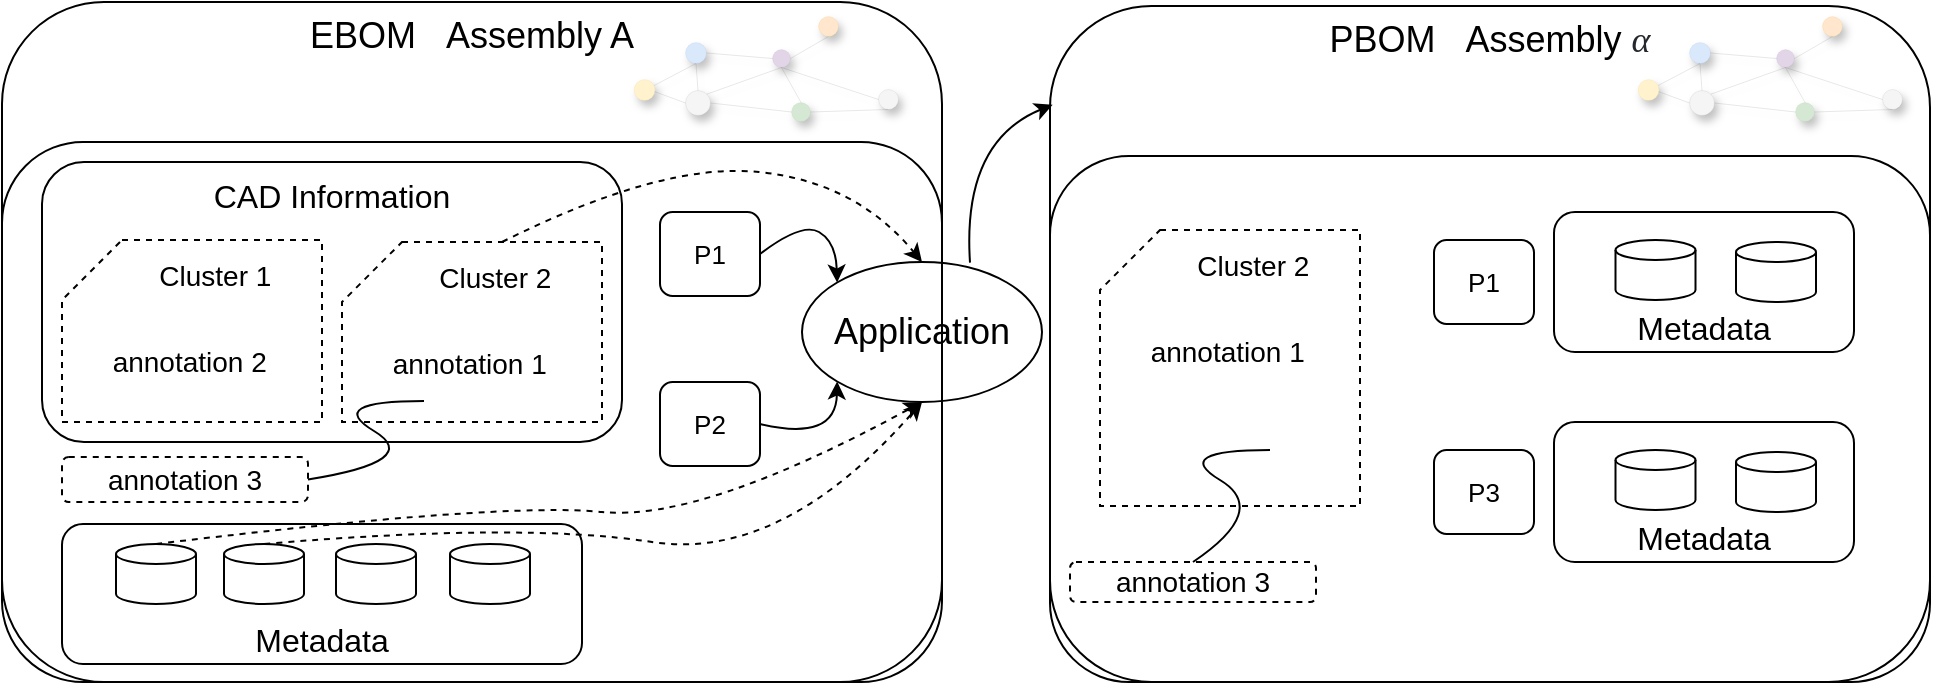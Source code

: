 <mxfile version="18.0.0" type="github">
  <diagram id="kZA55Ri5l6qM_A8G7Y4E" name="Page-1">
    <mxGraphModel dx="1550" dy="779" grid="1" gridSize="10" guides="1" tooltips="1" connect="1" arrows="1" fold="1" page="1" pageScale="1" pageWidth="827" pageHeight="1169" math="0" shadow="0">
      <root>
        <mxCell id="0" />
        <mxCell id="1" parent="0" />
        <mxCell id="lDiaifbI5lFIjhtOzj-N-2" value="EBOM&amp;nbsp; &amp;nbsp;Assembly A" style="rounded=1;whiteSpace=wrap;html=1;fontSize=18;verticalAlign=top;fillColor=none;" parent="1" vertex="1">
          <mxGeometry x="60" y="170" width="470" height="340" as="geometry" />
        </mxCell>
        <mxCell id="lDiaifbI5lFIjhtOzj-N-33" value="" style="rounded=1;whiteSpace=wrap;html=1;shadow=0;fontSize=18;strokeWidth=1;verticalAlign=top;fillColor=none;" parent="1" vertex="1">
          <mxGeometry x="60" y="240" width="470" height="270" as="geometry" />
        </mxCell>
        <mxCell id="lDiaifbI5lFIjhtOzj-N-34" value="&lt;font style=&quot;font-size: 16px&quot;&gt;CAD Information&lt;/font&gt;" style="rounded=1;whiteSpace=wrap;html=1;shadow=0;fontSize=18;strokeWidth=1;verticalAlign=top;fillColor=none;" parent="1" vertex="1">
          <mxGeometry x="80" y="250" width="290" height="140" as="geometry" />
        </mxCell>
        <mxCell id="lDiaifbI5lFIjhtOzj-N-35" value="&lt;font&gt;&lt;span style=&quot;font-size: 14px&quot;&gt;&amp;nbsp; &amp;nbsp; &amp;nbsp; Cluster 2&lt;/span&gt;&lt;br&gt;&lt;br&gt;&lt;div style=&quot;text-align: left&quot;&gt;&lt;span style=&quot;font-size: 14px&quot;&gt;annotation 1&lt;/span&gt;&lt;/div&gt;&lt;div style=&quot;text-align: left&quot;&gt;&lt;span style=&quot;font-size: 14px&quot;&gt;&lt;br&gt;&lt;/span&gt;&lt;/div&gt;&lt;div style=&quot;text-align: left&quot;&gt;&lt;br&gt;&lt;/div&gt;&lt;/font&gt;" style="shape=card;whiteSpace=wrap;html=1;shadow=0;fontSize=18;strokeWidth=1;verticalAlign=top;dashed=1;" parent="1" vertex="1">
          <mxGeometry x="230" y="290" width="130" height="90" as="geometry" />
        </mxCell>
        <mxCell id="lDiaifbI5lFIjhtOzj-N-36" value="&lt;span style=&quot;font-size: 14px&quot;&gt;&amp;nbsp; &amp;nbsp; &amp;nbsp; Cluster 1&lt;br&gt;&lt;br&gt;&lt;/span&gt;&lt;div style=&quot;text-align: left&quot;&gt;&lt;span style=&quot;font-size: 14px&quot;&gt;annotation 2&lt;/span&gt;&lt;/div&gt;&lt;div&gt;&lt;span style=&quot;font-size: 14px&quot;&gt;&lt;br&gt;&lt;/span&gt;&lt;/div&gt;" style="shape=card;whiteSpace=wrap;html=1;shadow=0;dashed=1;fontSize=18;strokeWidth=1;verticalAlign=top;" parent="1" vertex="1">
          <mxGeometry x="90" y="289" width="130" height="91" as="geometry" />
        </mxCell>
        <mxCell id="lDiaifbI5lFIjhtOzj-N-37" value="Metadata" style="rounded=1;whiteSpace=wrap;html=1;shadow=0;fontSize=16;strokeWidth=1;verticalAlign=bottom;fillColor=none;" parent="1" vertex="1">
          <mxGeometry x="90" y="431" width="260" height="70" as="geometry" />
        </mxCell>
        <mxCell id="lDiaifbI5lFIjhtOzj-N-38" value="" style="strokeWidth=1;html=1;shape=mxgraph.flowchart.database;whiteSpace=wrap;shadow=0;fontSize=18;verticalAlign=top;fillColor=none;" parent="1" vertex="1">
          <mxGeometry x="117" y="441" width="40" height="30" as="geometry" />
        </mxCell>
        <mxCell id="lDiaifbI5lFIjhtOzj-N-39" value="" style="strokeWidth=1;html=1;shape=mxgraph.flowchart.database;whiteSpace=wrap;shadow=0;fontSize=18;verticalAlign=top;fillColor=none;" parent="1" vertex="1">
          <mxGeometry x="171" y="441" width="40" height="30" as="geometry" />
        </mxCell>
        <mxCell id="lDiaifbI5lFIjhtOzj-N-40" value="" style="strokeWidth=1;html=1;shape=mxgraph.flowchart.database;whiteSpace=wrap;shadow=0;fontSize=18;verticalAlign=top;fillColor=none;" parent="1" vertex="1">
          <mxGeometry x="227" y="441" width="40" height="30" as="geometry" />
        </mxCell>
        <mxCell id="lDiaifbI5lFIjhtOzj-N-41" value="" style="strokeWidth=1;html=1;shape=mxgraph.flowchart.database;whiteSpace=wrap;shadow=0;fontSize=18;verticalAlign=top;fillColor=none;" parent="1" vertex="1">
          <mxGeometry x="284" y="441" width="40" height="30" as="geometry" />
        </mxCell>
        <mxCell id="lDiaifbI5lFIjhtOzj-N-43" value="P1" style="rounded=1;whiteSpace=wrap;html=1;shadow=0;fontSize=13;strokeWidth=1;verticalAlign=middle;fillColor=none;" parent="1" vertex="1">
          <mxGeometry x="389" y="275" width="50" height="42" as="geometry" />
        </mxCell>
        <mxCell id="lDiaifbI5lFIjhtOzj-N-44" value="P2" style="rounded=1;whiteSpace=wrap;html=1;shadow=0;fontSize=13;strokeWidth=1;verticalAlign=middle;fillColor=none;" parent="1" vertex="1">
          <mxGeometry x="389" y="360" width="50" height="42" as="geometry" />
        </mxCell>
        <mxCell id="JVT1JrwiCi7vjyfO7Wov-1" value="&lt;font style=&quot;font-size: 18px&quot;&gt;PBOM&amp;nbsp; &amp;nbsp;Assembly&amp;nbsp;&lt;span style=&quot;color: rgb(36 , 41 , 46) ; font-family: &amp;#34;katex_math&amp;#34; ; font-style: italic ; text-align: left&quot;&gt;α&lt;/span&gt;&lt;/font&gt;" style="rounded=1;whiteSpace=wrap;html=1;fontSize=18;verticalAlign=top;fillColor=none;" parent="1" vertex="1">
          <mxGeometry x="584" y="172" width="440" height="338" as="geometry" />
        </mxCell>
        <mxCell id="JVT1JrwiCi7vjyfO7Wov-4" value="" style="ellipse;whiteSpace=wrap;html=1;aspect=fixed;verticalAlign=middle;fillColor=#ffe6cc;strokeColor=#d79b00;spacing=1;strokeWidth=0;shadow=1;" parent="1" vertex="1">
          <mxGeometry x="970" y="177" width="10" height="10" as="geometry" />
        </mxCell>
        <mxCell id="JVT1JrwiCi7vjyfO7Wov-5" value="" style="ellipse;whiteSpace=wrap;html=1;aspect=fixed;verticalAlign=middle;fillColor=#f5f5f5;strokeColor=#666666;fontColor=#333333;spacing=1;strokeWidth=0;shadow=1;" parent="1" vertex="1">
          <mxGeometry x="1000" y="213.5" width="10" height="10" as="geometry" />
        </mxCell>
        <mxCell id="JVT1JrwiCi7vjyfO7Wov-6" value="" style="ellipse;whiteSpace=wrap;html=1;aspect=fixed;verticalAlign=middle;fillColor=#d5e8d4;strokeColor=#82b366;spacing=1;strokeWidth=0;shadow=1;" parent="1" vertex="1">
          <mxGeometry x="956.5" y="220" width="9.5" height="9.5" as="geometry" />
        </mxCell>
        <mxCell id="JVT1JrwiCi7vjyfO7Wov-7" value="" style="ellipse;whiteSpace=wrap;html=1;aspect=fixed;verticalAlign=middle;fillColor=#f5f5f5;strokeColor=#666666;fontColor=#333333;spacing=1;strokeWidth=0;shadow=1;" parent="1" vertex="1">
          <mxGeometry x="903.5" y="214" width="12.5" height="12.5" as="geometry" />
        </mxCell>
        <mxCell id="JVT1JrwiCi7vjyfO7Wov-8" value="" style="ellipse;whiteSpace=wrap;html=1;aspect=fixed;verticalAlign=middle;fillColor=#dae8fc;strokeColor=#6c8ebf;spacing=1;strokeWidth=0;shadow=1;" parent="1" vertex="1">
          <mxGeometry x="903.5" y="190" width="10.5" height="10.5" as="geometry" />
        </mxCell>
        <mxCell id="JVT1JrwiCi7vjyfO7Wov-10" value="" style="ellipse;whiteSpace=wrap;html=1;aspect=fixed;verticalAlign=middle;fillColor=#e1d5e7;strokeColor=#9673a6;spacing=1;strokeWidth=0;shadow=1;" parent="1" vertex="1">
          <mxGeometry x="947" y="193.5" width="9" height="9" as="geometry" />
        </mxCell>
        <mxCell id="JVT1JrwiCi7vjyfO7Wov-15" value="" style="endArrow=none;html=1;entryX=0.5;entryY=1;entryDx=0;entryDy=0;exitX=1;exitY=0.5;exitDx=0;exitDy=0;spacing=1;strokeWidth=0;shadow=1;" parent="1" target="JVT1JrwiCi7vjyfO7Wov-8" edge="1">
          <mxGeometry width="50" height="50" relative="1" as="geometry">
            <mxPoint x="884.5" y="213.25" as="sourcePoint" />
            <mxPoint x="833" y="210.5" as="targetPoint" />
          </mxGeometry>
        </mxCell>
        <mxCell id="JVT1JrwiCi7vjyfO7Wov-16" value="" style="endArrow=none;html=1;exitX=0.5;exitY=1;exitDx=0;exitDy=0;entryX=0.5;entryY=0;entryDx=0;entryDy=0;spacing=1;strokeWidth=0;shadow=1;" parent="1" source="JVT1JrwiCi7vjyfO7Wov-8" target="JVT1JrwiCi7vjyfO7Wov-7" edge="1">
          <mxGeometry width="50" height="50" relative="1" as="geometry">
            <mxPoint x="843" y="230.5" as="sourcePoint" />
            <mxPoint x="893" y="180.5" as="targetPoint" />
          </mxGeometry>
        </mxCell>
        <mxCell id="JVT1JrwiCi7vjyfO7Wov-17" value="" style="endArrow=none;html=1;exitX=1;exitY=0.5;exitDx=0;exitDy=0;entryX=0;entryY=0.5;entryDx=0;entryDy=0;spacing=1;strokeWidth=0;shadow=1;" parent="1" target="JVT1JrwiCi7vjyfO7Wov-7" edge="1">
          <mxGeometry width="50" height="50" relative="1" as="geometry">
            <mxPoint x="884.5" y="213.25" as="sourcePoint" />
            <mxPoint x="893" y="180.5" as="targetPoint" />
          </mxGeometry>
        </mxCell>
        <mxCell id="JVT1JrwiCi7vjyfO7Wov-18" value="" style="endArrow=none;html=1;exitX=1;exitY=0.5;exitDx=0;exitDy=0;entryX=0;entryY=0.5;entryDx=0;entryDy=0;spacing=1;strokeWidth=0;shadow=1;" parent="1" source="JVT1JrwiCi7vjyfO7Wov-8" target="JVT1JrwiCi7vjyfO7Wov-10" edge="1">
          <mxGeometry width="50" height="50" relative="1" as="geometry">
            <mxPoint x="843" y="230.5" as="sourcePoint" />
            <mxPoint x="893" y="180.5" as="targetPoint" />
          </mxGeometry>
        </mxCell>
        <mxCell id="JVT1JrwiCi7vjyfO7Wov-19" value="" style="endArrow=none;html=1;exitX=1;exitY=0;exitDx=0;exitDy=0;entryX=0.5;entryY=1;entryDx=0;entryDy=0;spacing=1;strokeWidth=0;shadow=1;" parent="1" source="JVT1JrwiCi7vjyfO7Wov-7" target="JVT1JrwiCi7vjyfO7Wov-10" edge="1">
          <mxGeometry width="50" height="50" relative="1" as="geometry">
            <mxPoint x="843" y="230.5" as="sourcePoint" />
            <mxPoint x="893" y="180.5" as="targetPoint" />
          </mxGeometry>
        </mxCell>
        <mxCell id="JVT1JrwiCi7vjyfO7Wov-20" value="" style="endArrow=none;html=1;entryX=0;entryY=0.5;entryDx=0;entryDy=0;exitX=0.5;exitY=1;exitDx=0;exitDy=0;spacing=1;strokeWidth=0;shadow=1;" parent="1" source="JVT1JrwiCi7vjyfO7Wov-10" target="JVT1JrwiCi7vjyfO7Wov-5" edge="1">
          <mxGeometry width="50" height="50" relative="1" as="geometry">
            <mxPoint x="843" y="230.5" as="sourcePoint" />
            <mxPoint x="893" y="180.5" as="targetPoint" />
          </mxGeometry>
        </mxCell>
        <mxCell id="JVT1JrwiCi7vjyfO7Wov-21" value="" style="endArrow=none;html=1;entryX=0;entryY=0.5;entryDx=0;entryDy=0;exitX=1;exitY=0.5;exitDx=0;exitDy=0;spacing=1;strokeWidth=0;shadow=1;" parent="1" source="JVT1JrwiCi7vjyfO7Wov-7" target="JVT1JrwiCi7vjyfO7Wov-6" edge="1">
          <mxGeometry width="50" height="50" relative="1" as="geometry">
            <mxPoint x="843" y="230.5" as="sourcePoint" />
            <mxPoint x="893" y="180.5" as="targetPoint" />
          </mxGeometry>
        </mxCell>
        <mxCell id="JVT1JrwiCi7vjyfO7Wov-22" value="" style="endArrow=none;html=1;entryX=0.5;entryY=1;entryDx=0;entryDy=0;exitX=1;exitY=0.5;exitDx=0;exitDy=0;spacing=1;strokeWidth=0;shadow=1;" parent="1" source="JVT1JrwiCi7vjyfO7Wov-6" target="JVT1JrwiCi7vjyfO7Wov-5" edge="1">
          <mxGeometry width="50" height="50" relative="1" as="geometry">
            <mxPoint x="843" y="230.5" as="sourcePoint" />
            <mxPoint x="893" y="180.5" as="targetPoint" />
          </mxGeometry>
        </mxCell>
        <mxCell id="JVT1JrwiCi7vjyfO7Wov-23" value="" style="endArrow=none;html=1;exitX=0.5;exitY=0;exitDx=0;exitDy=0;entryX=0.5;entryY=1;entryDx=0;entryDy=0;spacing=1;strokeWidth=0;shadow=1;" parent="1" source="JVT1JrwiCi7vjyfO7Wov-6" target="JVT1JrwiCi7vjyfO7Wov-10" edge="1">
          <mxGeometry width="50" height="50" relative="1" as="geometry">
            <mxPoint x="843" y="230.5" as="sourcePoint" />
            <mxPoint x="913" y="200.5" as="targetPoint" />
          </mxGeometry>
        </mxCell>
        <mxCell id="JVT1JrwiCi7vjyfO7Wov-24" value="" style="endArrow=none;html=1;entryX=0.5;entryY=1;entryDx=0;entryDy=0;exitX=1;exitY=0.5;exitDx=0;exitDy=0;spacing=1;strokeWidth=0;shadow=1;" parent="1" source="JVT1JrwiCi7vjyfO7Wov-10" target="JVT1JrwiCi7vjyfO7Wov-4" edge="1">
          <mxGeometry width="50" height="50" relative="1" as="geometry">
            <mxPoint x="843" y="230.5" as="sourcePoint" />
            <mxPoint x="893" y="180.5" as="targetPoint" />
          </mxGeometry>
        </mxCell>
        <mxCell id="JVT1JrwiCi7vjyfO7Wov-25" value="" style="rounded=1;whiteSpace=wrap;html=1;shadow=0;fontSize=18;strokeWidth=1;verticalAlign=top;fillColor=none;" parent="1" vertex="1">
          <mxGeometry x="584" y="247" width="440" height="263" as="geometry" />
        </mxCell>
        <mxCell id="JVT1JrwiCi7vjyfO7Wov-27" value="&lt;font&gt;&lt;span style=&quot;font-size: 14px&quot;&gt;&amp;nbsp; &amp;nbsp; &amp;nbsp; Cluster 2&lt;/span&gt;&lt;br&gt;&lt;br&gt;&lt;div style=&quot;text-align: left&quot;&gt;&lt;span style=&quot;font-size: 14px&quot;&gt;annotation 1&lt;/span&gt;&lt;/div&gt;&lt;div style=&quot;text-align: left&quot;&gt;&lt;span style=&quot;font-size: 14px&quot;&gt;&lt;br&gt;&lt;/span&gt;&lt;/div&gt;&lt;div style=&quot;text-align: left&quot;&gt;&lt;br&gt;&lt;/div&gt;&lt;/font&gt;" style="shape=card;whiteSpace=wrap;html=1;shadow=0;fontSize=18;strokeWidth=1;verticalAlign=top;dashed=1;fillColor=none;" parent="1" vertex="1">
          <mxGeometry x="609" y="284" width="130" height="138" as="geometry" />
        </mxCell>
        <mxCell id="JVT1JrwiCi7vjyfO7Wov-29" value="Metadata" style="rounded=1;whiteSpace=wrap;html=1;shadow=0;fontSize=16;strokeWidth=1;verticalAlign=bottom;fillColor=none;" parent="1" vertex="1">
          <mxGeometry x="836" y="275" width="150" height="70" as="geometry" />
        </mxCell>
        <mxCell id="JVT1JrwiCi7vjyfO7Wov-30" value="" style="strokeWidth=1;html=1;shape=mxgraph.flowchart.database;whiteSpace=wrap;shadow=0;fontSize=18;verticalAlign=top;fillColor=none;" parent="1" vertex="1">
          <mxGeometry x="866.75" y="289" width="40" height="30" as="geometry" />
        </mxCell>
        <mxCell id="JVT1JrwiCi7vjyfO7Wov-31" value="" style="strokeWidth=1;html=1;shape=mxgraph.flowchart.database;whiteSpace=wrap;shadow=0;fontSize=18;verticalAlign=top;fillColor=none;" parent="1" vertex="1">
          <mxGeometry x="927" y="290" width="40" height="30" as="geometry" />
        </mxCell>
        <mxCell id="JVT1JrwiCi7vjyfO7Wov-35" value="P1" style="rounded=1;whiteSpace=wrap;html=1;shadow=0;fontSize=13;strokeWidth=1;verticalAlign=middle;fillColor=none;" parent="1" vertex="1">
          <mxGeometry x="776" y="289" width="50" height="42" as="geometry" />
        </mxCell>
        <mxCell id="JVT1JrwiCi7vjyfO7Wov-37" value="Metadata" style="rounded=1;whiteSpace=wrap;html=1;shadow=0;fontSize=16;strokeWidth=1;verticalAlign=bottom;fillColor=none;" parent="1" vertex="1">
          <mxGeometry x="836" y="380" width="150" height="70" as="geometry" />
        </mxCell>
        <mxCell id="JVT1JrwiCi7vjyfO7Wov-38" value="" style="strokeWidth=1;html=1;shape=mxgraph.flowchart.database;whiteSpace=wrap;shadow=0;fontSize=18;verticalAlign=top;fillColor=none;" parent="1" vertex="1">
          <mxGeometry x="866.75" y="394" width="40" height="30" as="geometry" />
        </mxCell>
        <mxCell id="JVT1JrwiCi7vjyfO7Wov-39" value="P3" style="rounded=1;whiteSpace=wrap;html=1;shadow=0;fontSize=13;strokeWidth=1;verticalAlign=middle;fillColor=none;" parent="1" vertex="1">
          <mxGeometry x="776" y="394" width="50" height="42" as="geometry" />
        </mxCell>
        <mxCell id="JVT1JrwiCi7vjyfO7Wov-40" value="" style="strokeWidth=1;html=1;shape=mxgraph.flowchart.database;whiteSpace=wrap;shadow=0;fontSize=18;verticalAlign=top;fillColor=none;" parent="1" vertex="1">
          <mxGeometry x="927" y="395" width="40" height="30" as="geometry" />
        </mxCell>
        <mxCell id="JVT1JrwiCi7vjyfO7Wov-41" value="&lt;span style=&quot;font-size: 14px ; text-align: left&quot;&gt;annotation 3&lt;/span&gt;" style="rounded=1;whiteSpace=wrap;html=1;dashed=1;fillColor=none;" parent="1" vertex="1">
          <mxGeometry x="594" y="450" width="123" height="20" as="geometry" />
        </mxCell>
        <mxCell id="JVT1JrwiCi7vjyfO7Wov-44" value="" style="curved=1;endArrow=none;html=1;endFill=0;exitX=0.5;exitY=0;exitDx=0;exitDy=0;" parent="1" source="JVT1JrwiCi7vjyfO7Wov-41" edge="1">
          <mxGeometry width="50" height="50" relative="1" as="geometry">
            <mxPoint x="655.5" y="434" as="sourcePoint" />
            <mxPoint x="694" y="394" as="targetPoint" />
            <Array as="points">
              <mxPoint x="694" y="424" />
              <mxPoint x="644" y="394" />
            </Array>
          </mxGeometry>
        </mxCell>
        <mxCell id="JVT1JrwiCi7vjyfO7Wov-47" value="" style="ellipse;whiteSpace=wrap;html=1;aspect=fixed;verticalAlign=middle;fillColor=#fff2cc;strokeColor=#d6b656;spacing=1;strokeWidth=0;shadow=1;" parent="1" vertex="1">
          <mxGeometry x="877.75" y="208.5" width="10.5" height="10.5" as="geometry" />
        </mxCell>
        <mxCell id="JVT1JrwiCi7vjyfO7Wov-48" value="&lt;font style=&quot;font-size: 18px&quot;&gt;Application&lt;/font&gt;" style="ellipse;whiteSpace=wrap;html=1;fillColor=none;" parent="1" vertex="1">
          <mxGeometry x="460" y="300" width="120" height="70" as="geometry" />
        </mxCell>
        <mxCell id="JVT1JrwiCi7vjyfO7Wov-49" value="" style="ellipse;whiteSpace=wrap;html=1;aspect=fixed;verticalAlign=middle;fillColor=#ffe6cc;strokeColor=#d79b00;spacing=1;strokeWidth=0;shadow=1;" parent="1" vertex="1">
          <mxGeometry x="468" y="177" width="10" height="10" as="geometry" />
        </mxCell>
        <mxCell id="JVT1JrwiCi7vjyfO7Wov-50" value="" style="ellipse;whiteSpace=wrap;html=1;aspect=fixed;verticalAlign=middle;fillColor=#f5f5f5;strokeColor=#666666;fontColor=#333333;spacing=1;strokeWidth=0;shadow=1;" parent="1" vertex="1">
          <mxGeometry x="498" y="213.5" width="10" height="10" as="geometry" />
        </mxCell>
        <mxCell id="JVT1JrwiCi7vjyfO7Wov-51" value="" style="ellipse;whiteSpace=wrap;html=1;aspect=fixed;verticalAlign=middle;fillColor=#d5e8d4;strokeColor=#82b366;spacing=1;strokeWidth=0;shadow=1;" parent="1" vertex="1">
          <mxGeometry x="454.5" y="220" width="9.5" height="9.5" as="geometry" />
        </mxCell>
        <mxCell id="JVT1JrwiCi7vjyfO7Wov-52" value="" style="ellipse;whiteSpace=wrap;html=1;aspect=fixed;verticalAlign=middle;fillColor=#f5f5f5;strokeColor=#666666;fontColor=#333333;spacing=1;strokeWidth=0;shadow=1;" parent="1" vertex="1">
          <mxGeometry x="401.5" y="214" width="12.5" height="12.5" as="geometry" />
        </mxCell>
        <mxCell id="JVT1JrwiCi7vjyfO7Wov-53" value="" style="ellipse;whiteSpace=wrap;html=1;aspect=fixed;verticalAlign=middle;fillColor=#dae8fc;strokeColor=#6c8ebf;spacing=1;strokeWidth=0;shadow=1;" parent="1" vertex="1">
          <mxGeometry x="401.5" y="190" width="10.5" height="10.5" as="geometry" />
        </mxCell>
        <mxCell id="JVT1JrwiCi7vjyfO7Wov-54" value="" style="ellipse;whiteSpace=wrap;html=1;aspect=fixed;verticalAlign=middle;fillColor=#e1d5e7;strokeColor=#9673a6;spacing=1;strokeWidth=0;shadow=1;" parent="1" vertex="1">
          <mxGeometry x="445" y="193.5" width="9" height="9" as="geometry" />
        </mxCell>
        <mxCell id="JVT1JrwiCi7vjyfO7Wov-55" value="" style="endArrow=none;html=1;entryX=0.5;entryY=1;entryDx=0;entryDy=0;exitX=1;exitY=0.5;exitDx=0;exitDy=0;spacing=1;strokeWidth=0;shadow=1;" parent="1" target="JVT1JrwiCi7vjyfO7Wov-53" edge="1">
          <mxGeometry width="50" height="50" relative="1" as="geometry">
            <mxPoint x="382.5" y="213.25" as="sourcePoint" />
            <mxPoint x="331" y="210.5" as="targetPoint" />
          </mxGeometry>
        </mxCell>
        <mxCell id="JVT1JrwiCi7vjyfO7Wov-56" value="" style="endArrow=none;html=1;exitX=0.5;exitY=1;exitDx=0;exitDy=0;entryX=0.5;entryY=0;entryDx=0;entryDy=0;spacing=1;strokeWidth=0;shadow=1;" parent="1" source="JVT1JrwiCi7vjyfO7Wov-53" target="JVT1JrwiCi7vjyfO7Wov-52" edge="1">
          <mxGeometry width="50" height="50" relative="1" as="geometry">
            <mxPoint x="341" y="230.5" as="sourcePoint" />
            <mxPoint x="391" y="180.5" as="targetPoint" />
          </mxGeometry>
        </mxCell>
        <mxCell id="JVT1JrwiCi7vjyfO7Wov-57" value="" style="endArrow=none;html=1;exitX=1;exitY=0.5;exitDx=0;exitDy=0;entryX=0;entryY=0.5;entryDx=0;entryDy=0;spacing=1;strokeWidth=0;shadow=1;" parent="1" target="JVT1JrwiCi7vjyfO7Wov-52" edge="1">
          <mxGeometry width="50" height="50" relative="1" as="geometry">
            <mxPoint x="382.5" y="213.25" as="sourcePoint" />
            <mxPoint x="391" y="180.5" as="targetPoint" />
          </mxGeometry>
        </mxCell>
        <mxCell id="JVT1JrwiCi7vjyfO7Wov-58" value="" style="endArrow=none;html=1;exitX=1;exitY=0.5;exitDx=0;exitDy=0;entryX=0;entryY=0.5;entryDx=0;entryDy=0;spacing=1;strokeWidth=0;shadow=1;" parent="1" source="JVT1JrwiCi7vjyfO7Wov-53" target="JVT1JrwiCi7vjyfO7Wov-54" edge="1">
          <mxGeometry width="50" height="50" relative="1" as="geometry">
            <mxPoint x="341" y="230.5" as="sourcePoint" />
            <mxPoint x="391" y="180.5" as="targetPoint" />
          </mxGeometry>
        </mxCell>
        <mxCell id="JVT1JrwiCi7vjyfO7Wov-59" value="" style="endArrow=none;html=1;exitX=1;exitY=0;exitDx=0;exitDy=0;entryX=0.5;entryY=1;entryDx=0;entryDy=0;spacing=1;strokeWidth=0;shadow=1;" parent="1" source="JVT1JrwiCi7vjyfO7Wov-52" target="JVT1JrwiCi7vjyfO7Wov-54" edge="1">
          <mxGeometry width="50" height="50" relative="1" as="geometry">
            <mxPoint x="341" y="230.5" as="sourcePoint" />
            <mxPoint x="391" y="180.5" as="targetPoint" />
          </mxGeometry>
        </mxCell>
        <mxCell id="JVT1JrwiCi7vjyfO7Wov-60" value="" style="endArrow=none;html=1;entryX=0;entryY=0.5;entryDx=0;entryDy=0;exitX=0.5;exitY=1;exitDx=0;exitDy=0;spacing=1;strokeWidth=0;shadow=1;" parent="1" source="JVT1JrwiCi7vjyfO7Wov-54" target="JVT1JrwiCi7vjyfO7Wov-50" edge="1">
          <mxGeometry width="50" height="50" relative="1" as="geometry">
            <mxPoint x="341" y="230.5" as="sourcePoint" />
            <mxPoint x="391" y="180.5" as="targetPoint" />
          </mxGeometry>
        </mxCell>
        <mxCell id="JVT1JrwiCi7vjyfO7Wov-61" value="" style="endArrow=none;html=1;entryX=0;entryY=0.5;entryDx=0;entryDy=0;exitX=1;exitY=0.5;exitDx=0;exitDy=0;spacing=1;strokeWidth=0;shadow=1;" parent="1" source="JVT1JrwiCi7vjyfO7Wov-52" target="JVT1JrwiCi7vjyfO7Wov-51" edge="1">
          <mxGeometry width="50" height="50" relative="1" as="geometry">
            <mxPoint x="341" y="230.5" as="sourcePoint" />
            <mxPoint x="391" y="180.5" as="targetPoint" />
          </mxGeometry>
        </mxCell>
        <mxCell id="JVT1JrwiCi7vjyfO7Wov-62" value="" style="endArrow=none;html=1;entryX=0.5;entryY=1;entryDx=0;entryDy=0;exitX=1;exitY=0.5;exitDx=0;exitDy=0;spacing=1;strokeWidth=0;shadow=1;" parent="1" source="JVT1JrwiCi7vjyfO7Wov-51" target="JVT1JrwiCi7vjyfO7Wov-50" edge="1">
          <mxGeometry width="50" height="50" relative="1" as="geometry">
            <mxPoint x="341" y="230.5" as="sourcePoint" />
            <mxPoint x="391" y="180.5" as="targetPoint" />
          </mxGeometry>
        </mxCell>
        <mxCell id="JVT1JrwiCi7vjyfO7Wov-63" value="" style="endArrow=none;html=1;exitX=0.5;exitY=0;exitDx=0;exitDy=0;entryX=0.5;entryY=1;entryDx=0;entryDy=0;spacing=1;strokeWidth=0;shadow=1;" parent="1" source="JVT1JrwiCi7vjyfO7Wov-51" target="JVT1JrwiCi7vjyfO7Wov-54" edge="1">
          <mxGeometry width="50" height="50" relative="1" as="geometry">
            <mxPoint x="341" y="230.5" as="sourcePoint" />
            <mxPoint x="411" y="200.5" as="targetPoint" />
          </mxGeometry>
        </mxCell>
        <mxCell id="JVT1JrwiCi7vjyfO7Wov-64" value="" style="endArrow=none;html=1;entryX=0.5;entryY=1;entryDx=0;entryDy=0;exitX=1;exitY=0.5;exitDx=0;exitDy=0;spacing=1;strokeWidth=0;shadow=1;" parent="1" source="JVT1JrwiCi7vjyfO7Wov-54" target="JVT1JrwiCi7vjyfO7Wov-49" edge="1">
          <mxGeometry width="50" height="50" relative="1" as="geometry">
            <mxPoint x="341" y="230.5" as="sourcePoint" />
            <mxPoint x="391" y="180.5" as="targetPoint" />
          </mxGeometry>
        </mxCell>
        <mxCell id="JVT1JrwiCi7vjyfO7Wov-65" value="" style="ellipse;whiteSpace=wrap;html=1;aspect=fixed;verticalAlign=middle;fillColor=#fff2cc;strokeColor=#d6b656;spacing=1;strokeWidth=0;shadow=1;" parent="1" vertex="1">
          <mxGeometry x="375.75" y="208.5" width="10.5" height="10.5" as="geometry" />
        </mxCell>
        <mxCell id="JVT1JrwiCi7vjyfO7Wov-66" value="&lt;span style=&quot;font-size: 14px ; text-align: left&quot;&gt;annotation 3&lt;/span&gt;" style="rounded=1;whiteSpace=wrap;html=1;dashed=1;" parent="1" vertex="1">
          <mxGeometry x="90" y="397.5" width="123" height="22.5" as="geometry" />
        </mxCell>
        <mxCell id="JVT1JrwiCi7vjyfO7Wov-67" value="" style="curved=1;endArrow=none;html=1;endFill=0;exitX=1;exitY=0.5;exitDx=0;exitDy=0;" parent="1" source="JVT1JrwiCi7vjyfO7Wov-66" edge="1">
          <mxGeometry width="50" height="50" relative="1" as="geometry">
            <mxPoint x="232.5" y="409.5" as="sourcePoint" />
            <mxPoint x="271" y="369.5" as="targetPoint" />
            <Array as="points">
              <mxPoint x="271" y="399.5" />
              <mxPoint x="221" y="369.5" />
            </Array>
          </mxGeometry>
        </mxCell>
        <mxCell id="JVT1JrwiCi7vjyfO7Wov-68" value="" style="curved=1;endArrow=classic;html=1;entryX=0;entryY=0;entryDx=0;entryDy=0;exitX=1;exitY=0.5;exitDx=0;exitDy=0;" parent="1" source="lDiaifbI5lFIjhtOzj-N-43" target="JVT1JrwiCi7vjyfO7Wov-48" edge="1">
          <mxGeometry width="50" height="50" relative="1" as="geometry">
            <mxPoint x="460" y="311" as="sourcePoint" />
            <mxPoint x="500" y="260" as="targetPoint" />
            <Array as="points">
              <mxPoint x="460" y="280" />
              <mxPoint x="477" y="290" />
            </Array>
          </mxGeometry>
        </mxCell>
        <mxCell id="JVT1JrwiCi7vjyfO7Wov-69" value="" style="curved=1;endArrow=classic;html=1;entryX=0;entryY=1;entryDx=0;entryDy=0;exitX=1;exitY=0.5;exitDx=0;exitDy=0;" parent="1" source="lDiaifbI5lFIjhtOzj-N-44" target="JVT1JrwiCi7vjyfO7Wov-48" edge="1">
          <mxGeometry width="50" height="50" relative="1" as="geometry">
            <mxPoint x="440" y="390" as="sourcePoint" />
            <mxPoint x="487.138" y="320.508" as="targetPoint" />
            <Array as="points">
              <mxPoint x="477" y="390" />
            </Array>
          </mxGeometry>
        </mxCell>
        <mxCell id="JVT1JrwiCi7vjyfO7Wov-70" value="" style="curved=1;endArrow=classic;html=1;entryX=0.5;entryY=0;entryDx=0;entryDy=0;exitX=0;exitY=0;exitDx=80;exitDy=0;exitPerimeter=0;startSize=8;dashed=1;" parent="1" source="lDiaifbI5lFIjhtOzj-N-35" target="JVT1JrwiCi7vjyfO7Wov-48" edge="1">
          <mxGeometry width="50" height="50" relative="1" as="geometry">
            <mxPoint x="449" y="306" as="sourcePoint" />
            <mxPoint x="487.138" y="320.508" as="targetPoint" />
            <Array as="points">
              <mxPoint x="390" y="250" />
              <mxPoint x="487" y="260" />
            </Array>
          </mxGeometry>
        </mxCell>
        <mxCell id="JVT1JrwiCi7vjyfO7Wov-71" value="" style="curved=1;endArrow=classic;html=1;entryX=0.5;entryY=1;entryDx=0;entryDy=0;exitX=0.5;exitY=0;exitDx=0;exitDy=0;exitPerimeter=0;startSize=8;dashed=1;" parent="1" source="lDiaifbI5lFIjhtOzj-N-39" target="JVT1JrwiCi7vjyfO7Wov-48" edge="1">
          <mxGeometry width="50" height="50" relative="1" as="geometry">
            <mxPoint x="320" y="300" as="sourcePoint" />
            <mxPoint x="530" y="310" as="targetPoint" />
            <Array as="points">
              <mxPoint x="320" y="430" />
              <mxPoint x="450" y="450" />
            </Array>
          </mxGeometry>
        </mxCell>
        <mxCell id="JVT1JrwiCi7vjyfO7Wov-72" value="" style="curved=1;endArrow=classic;html=1;entryX=0.5;entryY=1;entryDx=0;entryDy=0;exitX=0.5;exitY=0;exitDx=0;exitDy=0;exitPerimeter=0;startSize=8;dashed=1;" parent="1" source="lDiaifbI5lFIjhtOzj-N-38" target="JVT1JrwiCi7vjyfO7Wov-48" edge="1">
          <mxGeometry width="50" height="50" relative="1" as="geometry">
            <mxPoint x="201" y="451" as="sourcePoint" />
            <mxPoint x="530" y="380" as="targetPoint" />
            <Array as="points">
              <mxPoint x="310" y="420" />
              <mxPoint x="410" y="430" />
            </Array>
          </mxGeometry>
        </mxCell>
        <mxCell id="JVT1JrwiCi7vjyfO7Wov-73" value="" style="curved=1;endArrow=classic;html=1;startSize=8;exitX=0.7;exitY=0.004;exitDx=0;exitDy=0;exitPerimeter=0;entryX=0.003;entryY=0.146;entryDx=0;entryDy=0;entryPerimeter=0;" parent="1" source="JVT1JrwiCi7vjyfO7Wov-48" target="JVT1JrwiCi7vjyfO7Wov-1" edge="1">
          <mxGeometry width="50" height="50" relative="1" as="geometry">
            <mxPoint x="550" y="190" as="sourcePoint" />
            <mxPoint x="590" y="230" as="targetPoint" />
            <Array as="points">
              <mxPoint x="540" y="240" />
            </Array>
          </mxGeometry>
        </mxCell>
      </root>
    </mxGraphModel>
  </diagram>
</mxfile>
